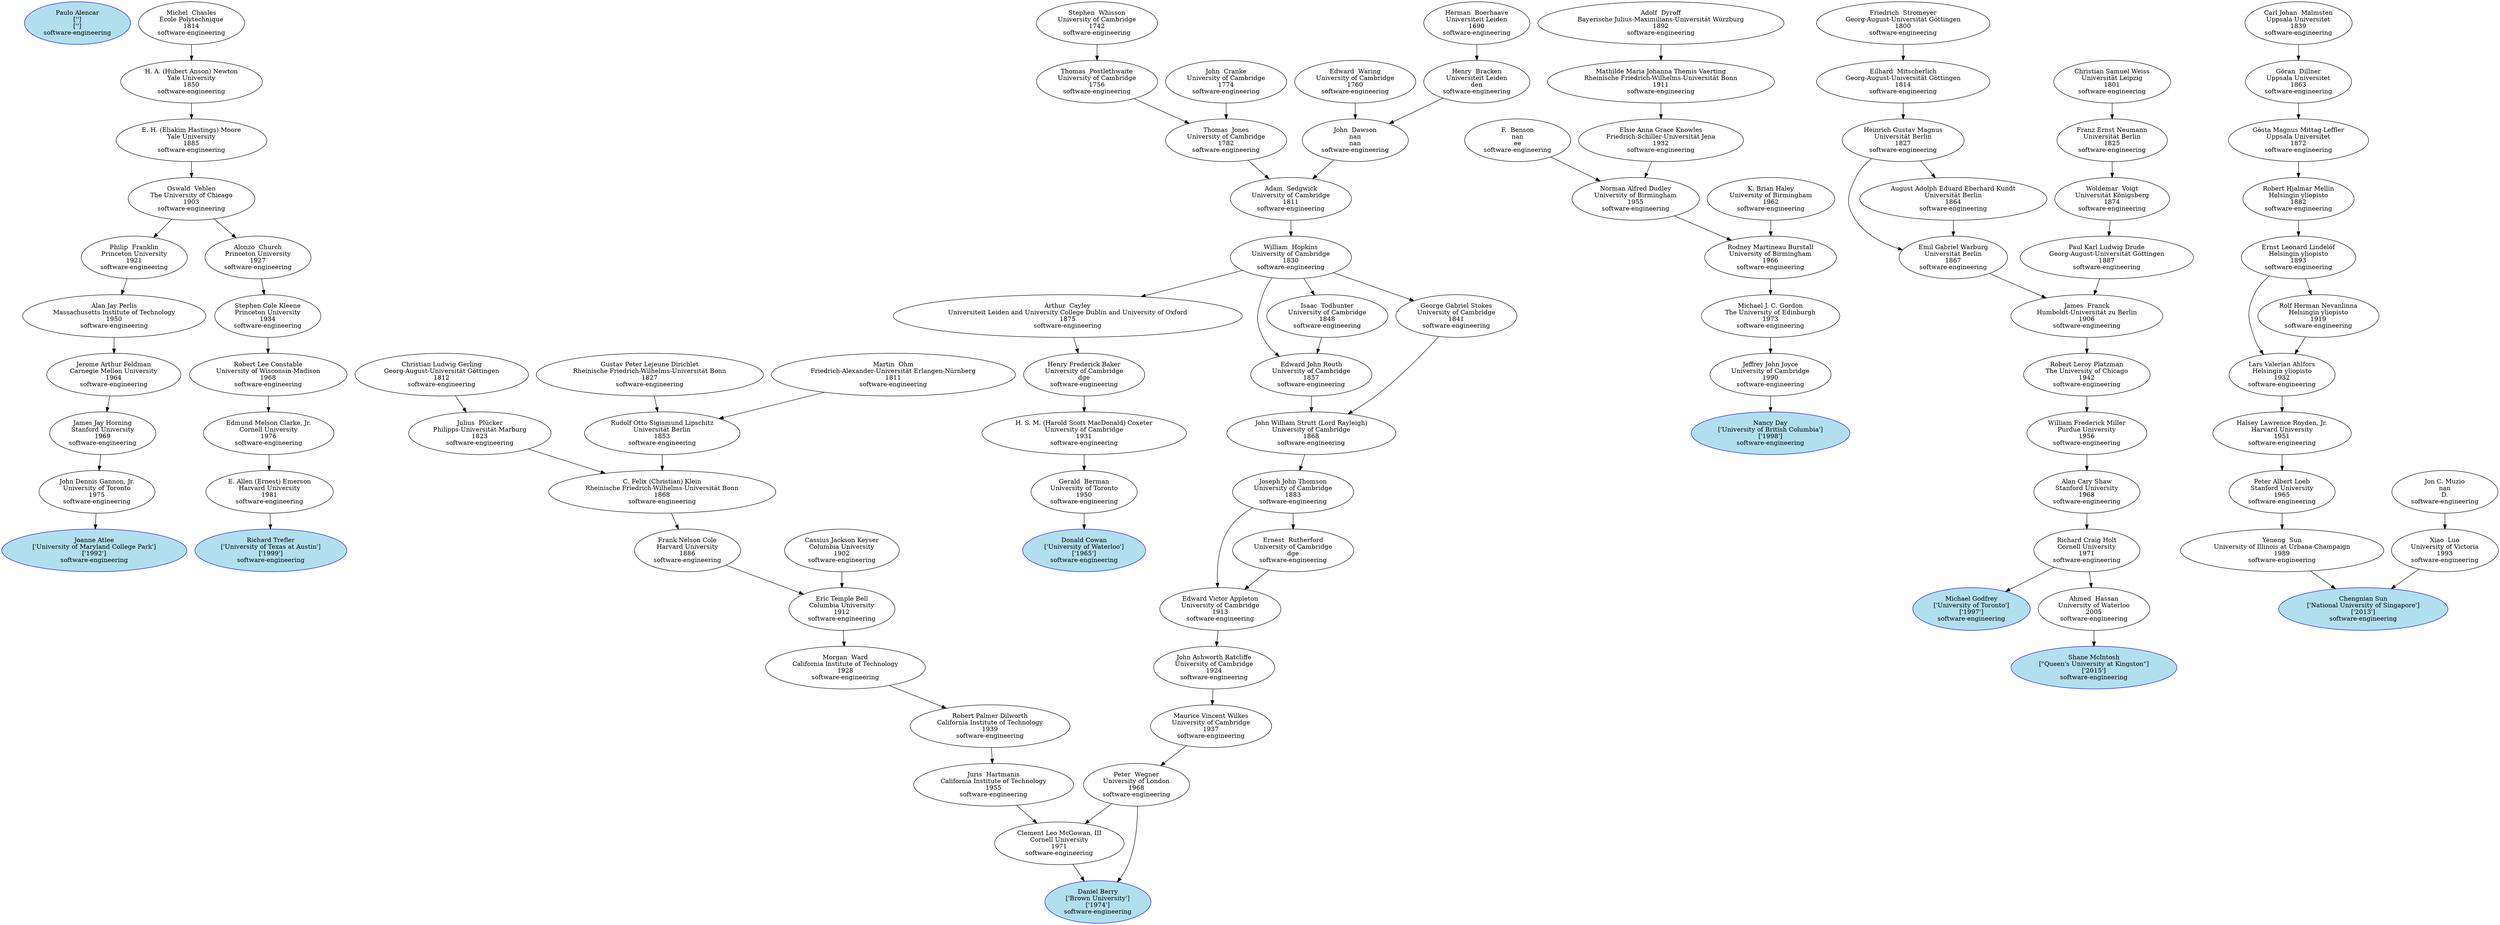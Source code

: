 digraph "Academic Genealogy for software-engineering" {
	227840 [label="Paulo Alencar
['']
['']
software-engineering" color=blue fillcolor=lightblue2 style=filled]
	66892 [label="Joanne Atlee
['University of Maryland College Park']
['1992']
software-engineering" color=blue fillcolor=lightblue2 style=filled]
	14473 [label="Daniel Berry
['Brown University']
['1974']
software-engineering" color=blue fillcolor=lightblue2 style=filled]
	66817 [label="Donald Cowan
['University of Waterloo']
['1965']
software-engineering" color=blue fillcolor=lightblue2 style=filled]
	72132 [label="Nancy Day
['University of British Columbia']
['1998']
software-engineering" color=blue fillcolor=lightblue2 style=filled]
	90655 [label="Michael Godfrey
['University of Toronto']
['1997']
software-engineering" color=blue fillcolor=lightblue2 style=filled]
	220043 [label="Shane McIntosh
[\"Queen's University at Kingston\"]
['2015']
software-engineering" color=blue fillcolor=lightblue2 style=filled]
	185328 [label="Chengnian Sun
['National University of Singapore']
['2013']
software-engineering" color=blue fillcolor=lightblue2 style=filled]
	69919 [label="Richard Trefler
['University of Texas at Austin']
['1999']
software-engineering" color=blue fillcolor=lightblue2 style=filled]
	103306 [label="John Dennis Gannon, Jr.
University of Toronto
1975
software-engineering"]
	15166 [label="Peter  Wegner
University of London
1968
software-engineering"]
	13683 [label="Clement Leo McGowan, III
Cornell University
1971
software-engineering"]
	15914 [label="Gerald  Berman
University of Toronto
1950
software-engineering"]
	72125 [label="Jeffrey John Joyce
University of Cambridge
1990
software-engineering"]
	67141 [label="Richard Craig Holt
Cornell University
1971
software-engineering"]
	90657 [label="Ahmed  Hassan
University of Waterloo
2005
software-engineering"]
	4794 [label="Yeneng  Sun
University of Illinois at Urbana-Champaign
1989
software-engineering"]
	72059 [label="Xiao  Luo
University of Victoria
1993
software-engineering"]
	69873 [label="E. Allen (Ernest) Emerson
Harvard University
1981
software-engineering"]
	13815 [label="James Jay Horning
Stanford University
1969
software-engineering"]
	143090 [label="Maurice Vincent Wilkes
University of Cambridge
1937
software-engineering"]
	10404 [label="Juris  Hartmanis
California Institute of Technology
1955
software-engineering"]
	12555 [label="H. S. M. (Harold Scott MacDonald) Coxeter
University of Cambridge
1931
software-engineering"]
	86294 [label="Michael J. C. Gordon
The University of Edinburgh
1973
software-engineering"]
	88103 [label="Alan Cary Shaw
Stanford University
1968
software-engineering"]
	4787 [label="Peter Albert Loeb
Stanford University
1965
software-engineering"]
	72031 [label="Jon C. Muzio
nan
D.
software-engineering"]
	50063 [label="Edmund Melson Clarke, Jr.
Cornell University
1976
software-engineering"]
	13120 [label="Jerome Arthur Feldman
Carnegie Mellon University
1964
software-engineering"]
	147661 [label="John Ashworth Ratcliffe
University of Cambridge
1924
software-engineering"]
	10395 [label="Robert Palmer Dilworth
California Institute of Technology
1939
software-engineering"]
	13135 [label="Henry Frederick Baker
University of Cambridge
dge
software-engineering"]
	102542 [label="Rodney Martineau Burstall
University of Birmingham
1966
software-engineering"]
	88102 [label="William Frederick Miller
Purdue University
1956
software-engineering"]
	8310 [label="Halsey Lawrence Royden, Jr.
Harvard University
1951
software-engineering"]
	9041 [label="Robert Lee Constable
University of Wisconsin-Madison
1968
software-engineering"]
	13112 [label="Alan Jay Perlis
Massachusetts Institute of Technology
1950
software-engineering"]
	112651 [label="Edward Victor Appleton
University of Cambridge
1913
software-engineering"]
	10385 [label="Morgan  Ward
California Institute of Technology
1928
software-engineering"]
	7824 [label="Arthur  Cayley
Universiteit Leiden and University College Dublin and University of Oxford
1875
software-engineering"]
	133637 [label="Norman Alfred Dudley
University of Birmingham
1955
software-engineering"]
	133638 [label="K. Brian Haley
University of Birmingham
1962
software-engineering"]
	128356 [label="Robert Leroy Platzman
The University of Chicago
1942
software-engineering"]
	1430 [label="Lars Valerian Ahlfors
Helsingin yliopisto
1932
software-engineering"]
	8012 [label="Stephen Cole Kleene
Princeton University
1934
software-engineering"]
	1488 [label="Philip  Franklin
Princeton University
1921
software-engineering"]
	50699 [label="Ernest  Rutherford
University of Cambridge
dge
software-engineering"]
	50701 [label="Joseph John Thomson
University of Cambridge
1883
software-engineering"]
	7868 [label="Eric Temple Bell
Columbia University
1912
software-engineering"]
	42016 [label="William  Hopkins
University of Cambridge
1830
software-engineering"]
	170791 [label="F.  Benson
nan
ee
software-engineering"]
	170790 [label="Elsie Anna Grace Knowles
Friedrich-Schiller-Universität Jena
1932
software-engineering"]
	126428 [label="James  Franck
Humboldt-Universität zu Berlin
1906
software-engineering"]
	18689 [label="Rolf Herman Nevanlinna
Helsingin yliopisto
1919
software-engineering"]
	782 [label="Ernst Leonard Lindelöf
Helsingin yliopisto
1893
software-engineering"]
	8011 [label="Alonzo  Church
Princeton University
1927
software-engineering"]
	805 [label="Oswald  Veblen
The University of Chicago
1903
software-engineering"]
	101979 [label="John William Strutt (Lord Rayleigh)
University of Cambridge
1868
software-engineering"]
	7611 [label="Frank Nelson Cole
Harvard University
1886
software-engineering"]
	37346 [label="Cassius Jackson Keyser
Columbia University
1902
software-engineering"]
	102043 [label="Adam  Sedgwick
University of Cambridge
1811
software-engineering"]
	181026 [label="Mathilde Maria Johanna Themis Vaerting
Rheinische Friedrich-Wilhelms-Universität Bonn
1911
software-engineering"]
	124661 [label="Emil Gabriel Warburg
Universität Berlin
1867
software-engineering"]
	62397 [label="Paul Karl Ludwig Drude
Georg-August-Universität Göttingen
1887
software-engineering"]
	143865 [label="Robert Hjalmar Mellin
Helsingin yliopisto
1882
software-engineering"]
	806 [label="E. H. (Eliakim Hastings) Moore
Yale University
1885
software-engineering"]
	101929 [label="Edward John Routh
University of Cambridge
1857
software-engineering"]
	102483 [label="George Gabriel Stokes
University of Cambridge
1841
software-engineering"]
	7401 [label="C. Felix (Christian) Klein
Rheinische Friedrich-Wilhelms-Universität Bonn
1868
software-engineering"]
	102036 [label="Thomas  Jones
University of Cambridge
1782
software-engineering"]
	102037 [label="John  Dawson
nan
nan
software-engineering"]
	51360 [label="Adolf  Dyroff
Bayerische Julius-Maximilians-Universität Würzburg
1892
software-engineering"]
	123978 [label="Heinrich Gustav Magnus
Universität Berlin
1827
software-engineering"]
	123973 [label="August Adolph Eduard Eberhard Kundt
Universität Berlin
1864
software-engineering"]
	45011 [label="Woldemar  Voigt
Universität Königsberg
1874
software-engineering"]
	19770 [label="Gösta Magnus Mittag-Leffler
Uppsala Universitet
1872
software-engineering"]
	7865 [label="H. A. (Hubert Anson) Newton
Yale University
1850
software-engineering"]
	129420 [label="Isaac  Todhunter
University of Cambridge
1848
software-engineering"]
	7402 [label="Julius  Plücker
Philipps-Universität Marburg
1823
software-engineering"]
	19964 [label="Rudolf Otto Sigismund Lipschitz
Universität Berlin
1853
software-engineering"]
	133301 [label="Thomas  Postlethwaite
University of Cambridge
1756
software-engineering"]
	103066 [label="John  Cranke
University of Cambridge
1774
software-engineering"]
	129421 [label="Edward  Waring
University of Cambridge
1760
software-engineering"]
	129422 [label="Henry  Bracken
Universiteit Leiden
den
software-engineering"]
	123999 [label="Eilhard  Mitscherlich
Georg-August-Universität Göttingen
1814
software-engineering"]
	18600 [label="Franz Ernst Neumann
Universität Berlin
1825
software-engineering"]
	24894 [label="Göran  Dillner
Uppsala Universitet
1863
software-engineering"]
	26995 [label="Michel  Chasles
École Polytechnique
1814
software-engineering"]
	29642 [label="Christian Ludwig Gerling
Georg-August-Universität Göttingen
1812
software-engineering"]
	17946 [label="Gustav Peter Lejeune Dirichlet
Rheinische Friedrich-Wilhelms-Universität Bonn
1827
software-engineering"]
	47064 [label="Martin  Ohm
Friedrich-Alexander-Universität Erlangen-Nürnberg
1811
software-engineering"]
	133367 [label="Stephen  Whisson
University of Cambridge
1742
software-engineering"]
	101856 [label="Herman  Boerhaave
Universiteit Leiden
1690
software-engineering"]
	123979 [label="Friedrich  Stromeyer
Georg-August-Universität Göttingen
1800
software-engineering"]
	66319 [label="Christian Samuel Weiss
Universität Leipzig
1801
software-engineering"]
	167682 [label="Carl Johan  Malmsten
Uppsala Universitet
1839
software-engineering"]
	103306 -> 66892
	15166 -> 14473
	13683 -> 14473
	15914 -> 66817
	72125 -> 72132
	67141 -> 90655
	90657 -> 220043
	4794 -> 185328
	72059 -> 185328
	69873 -> 69919
	13815 -> 103306
	143090 -> 15166
	15166 -> 13683
	10404 -> 13683
	12555 -> 15914
	86294 -> 72125
	88103 -> 67141
	67141 -> 90657
	4787 -> 4794
	72031 -> 72059
	50063 -> 69873
	13120 -> 13815
	147661 -> 143090
	10395 -> 10404
	13135 -> 12555
	102542 -> 86294
	88102 -> 88103
	8310 -> 4787
	9041 -> 50063
	13112 -> 13120
	112651 -> 147661
	10385 -> 10395
	7824 -> 13135
	133637 -> 102542
	133638 -> 102542
	128356 -> 88102
	1430 -> 8310
	8012 -> 9041
	1488 -> 13112
	50699 -> 112651
	50701 -> 112651
	7868 -> 10385
	42016 -> 7824
	170791 -> 133637
	170790 -> 133637
	126428 -> 128356
	18689 -> 1430
	782 -> 1430
	8011 -> 8012
	805 -> 1488
	50701 -> 50699
	101979 -> 50701
	7611 -> 7868
	37346 -> 7868
	102043 -> 42016
	181026 -> 170790
	124661 -> 126428
	62397 -> 126428
	782 -> 18689
	143865 -> 782
	805 -> 8011
	806 -> 805
	101929 -> 101979
	102483 -> 101979
	7401 -> 7611
	102036 -> 102043
	102037 -> 102043
	51360 -> 181026
	123978 -> 124661
	123973 -> 124661
	45011 -> 62397
	19770 -> 143865
	7865 -> 806
	42016 -> 101929
	129420 -> 101929
	42016 -> 102483
	7402 -> 7401
	19964 -> 7401
	133301 -> 102036
	103066 -> 102036
	129421 -> 102037
	129422 -> 102037
	123999 -> 123978
	123978 -> 123973
	18600 -> 45011
	24894 -> 19770
	26995 -> 7865
	42016 -> 129420
	29642 -> 7402
	17946 -> 19964
	47064 -> 19964
	133367 -> 133301
	101856 -> 129422
	123979 -> 123999
	66319 -> 18600
	167682 -> 24894
}
